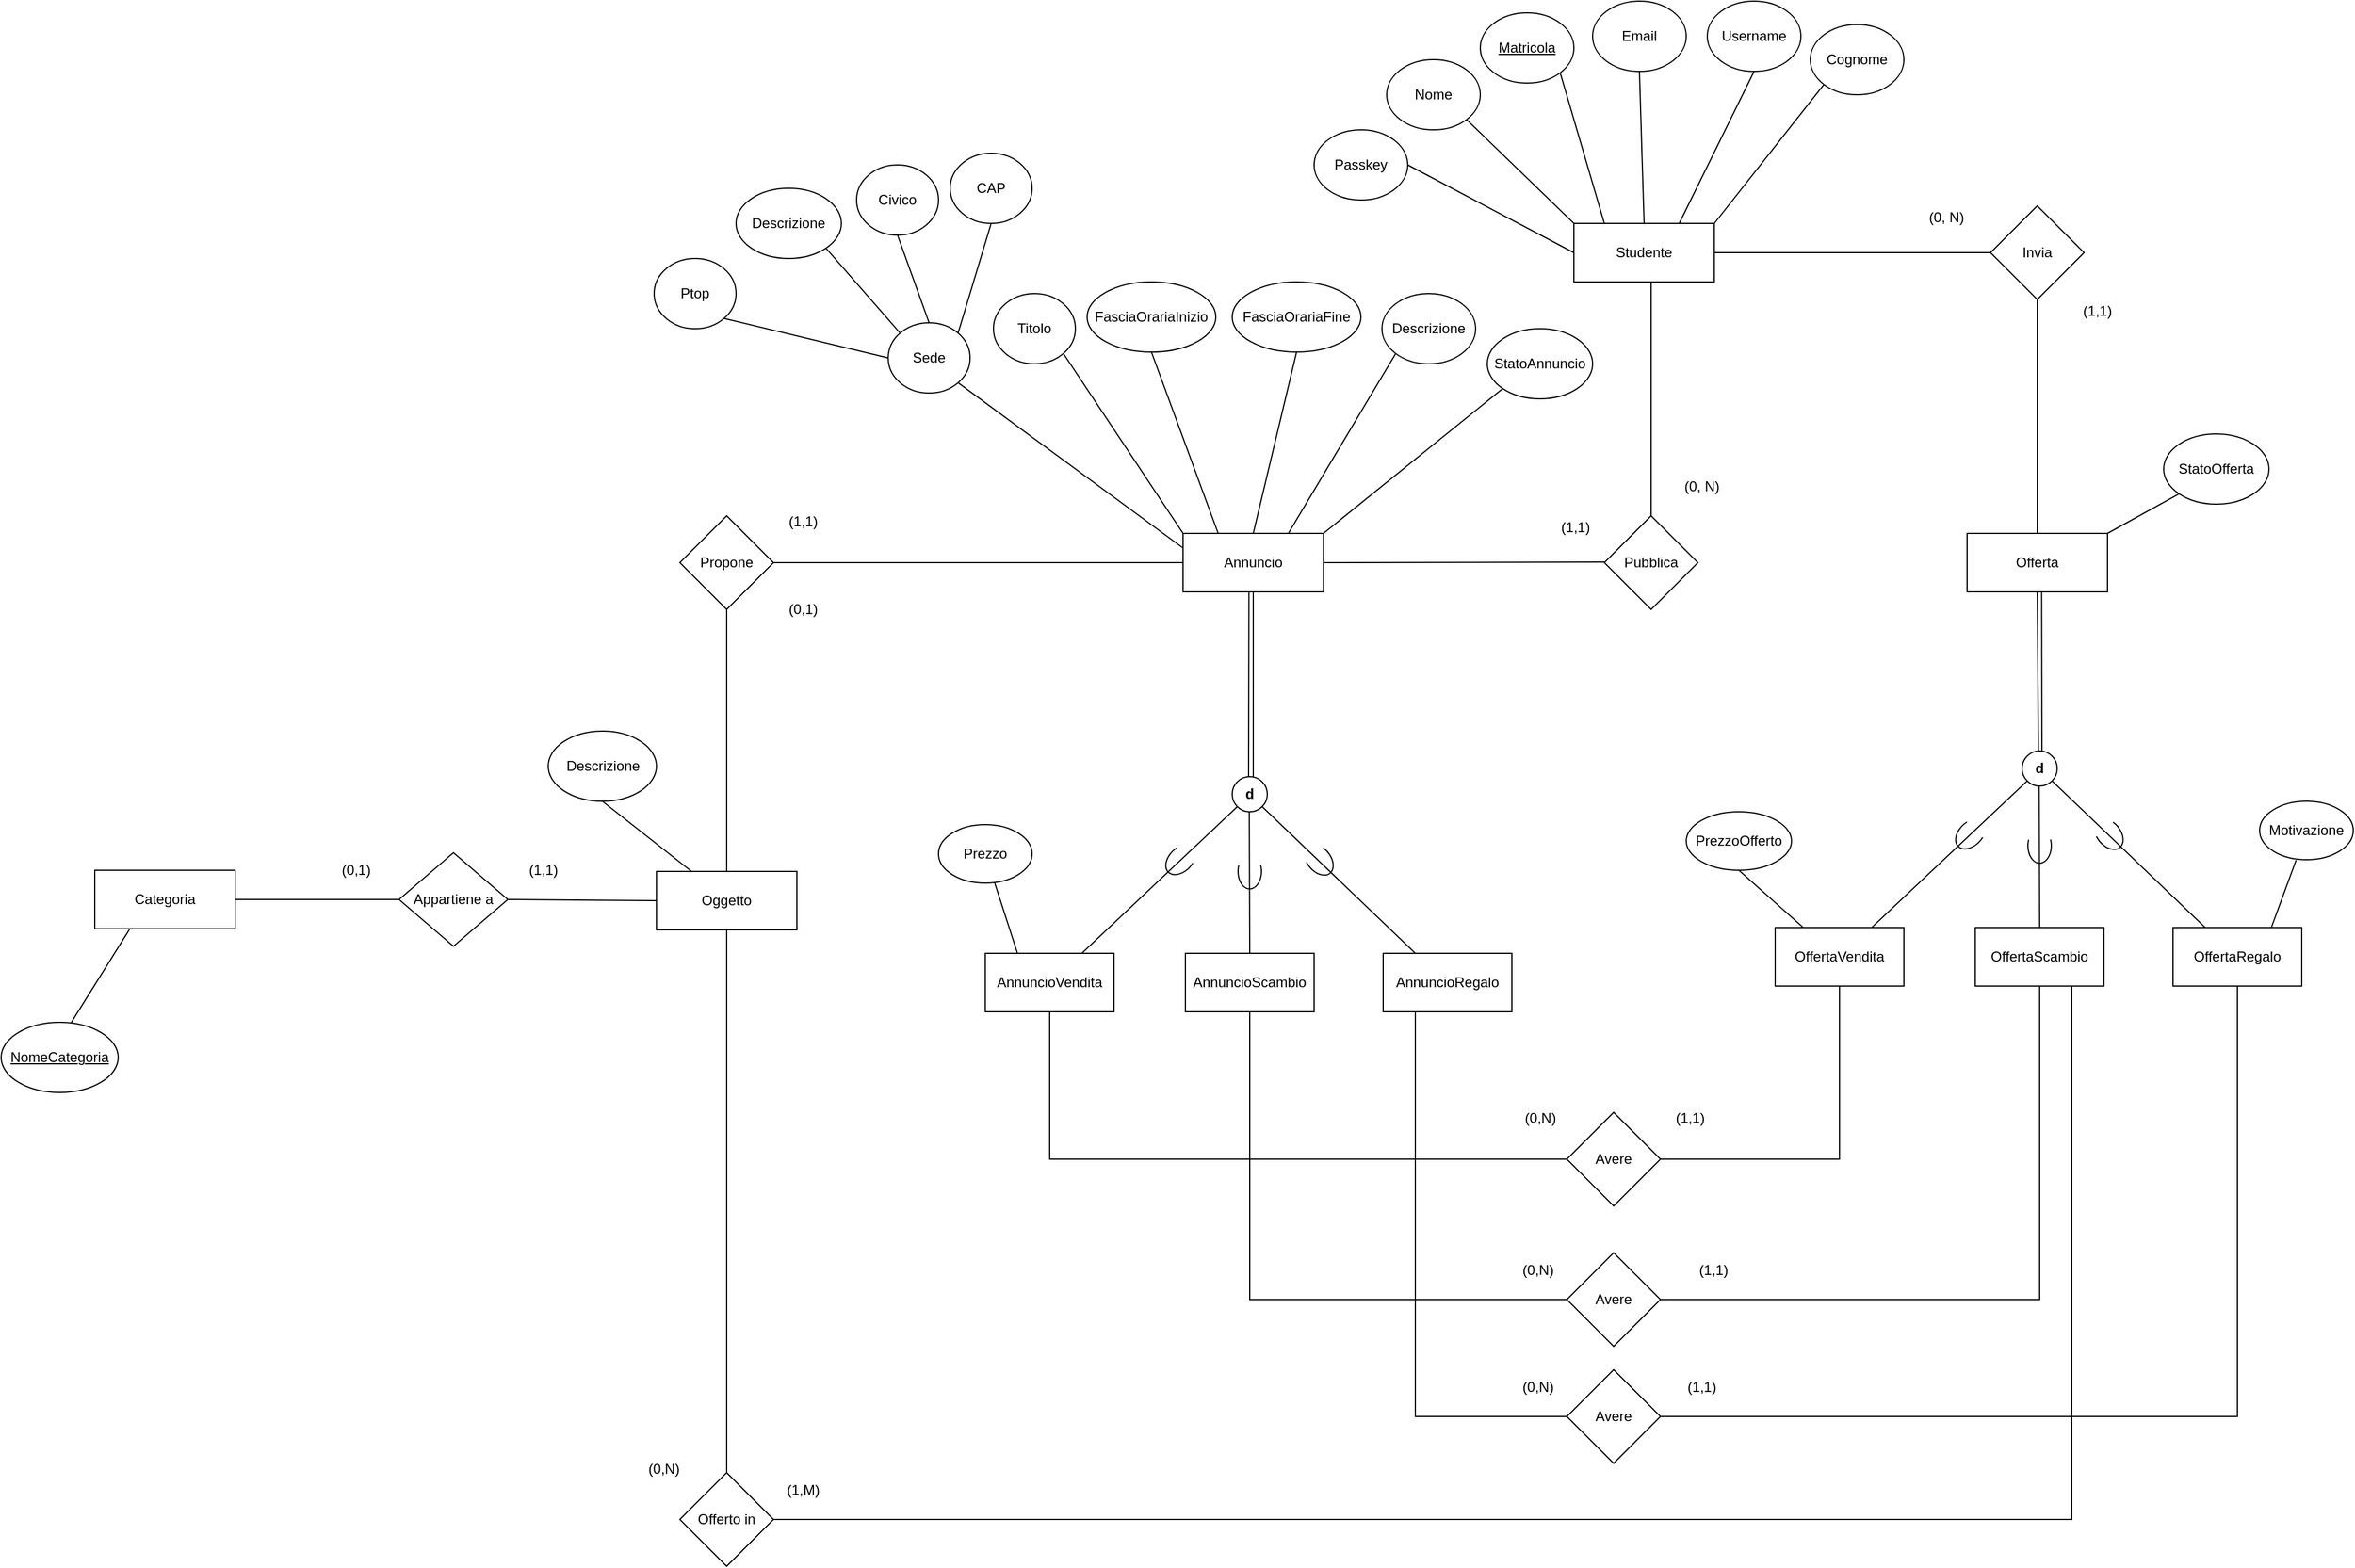 <mxfile version="28.2.5">
  <diagram name="Pagina-1" id="uiMAXN-AaRVMJqBAk0hw">
    <mxGraphModel dx="3900" dy="1117" grid="1" gridSize="10" guides="1" tooltips="1" connect="1" arrows="1" fold="1" page="1" pageScale="1" pageWidth="827" pageHeight="1169" math="0" shadow="0">
      <root>
        <mxCell id="0" />
        <mxCell id="1" parent="0" />
        <mxCell id="JfNqwr-3UXqEqC72-lb5-3" style="rounded=0;orthogonalLoop=1;jettySize=auto;html=1;exitX=1;exitY=0.5;exitDx=0;exitDy=0;entryX=0;entryY=0.5;entryDx=0;entryDy=0;endArrow=none;endFill=0;" edge="1" parent="1" source="2kPLmt5Cf6suRaBcKYo_-1" target="JfNqwr-3UXqEqC72-lb5-2">
          <mxGeometry relative="1" as="geometry" />
        </mxCell>
        <mxCell id="2kPLmt5Cf6suRaBcKYo_-1" value="Studente" style="rounded=0;whiteSpace=wrap;html=1;" parent="1" vertex="1">
          <mxGeometry x="-74" y="440" width="120" height="50" as="geometry" />
        </mxCell>
        <mxCell id="2kPLmt5Cf6suRaBcKYo_-2" value="" style="endArrow=none;html=1;rounded=0;entryX=1;entryY=1;entryDx=0;entryDy=0;" parent="1" target="2kPLmt5Cf6suRaBcKYo_-4" edge="1">
          <mxGeometry width="50" height="50" relative="1" as="geometry">
            <mxPoint x="-48" y="440" as="sourcePoint" />
            <mxPoint x="-78.529" y="389.119" as="targetPoint" />
          </mxGeometry>
        </mxCell>
        <mxCell id="2kPLmt5Cf6suRaBcKYo_-4" value="&lt;u&gt;Matricola&lt;/u&gt;" style="ellipse;whiteSpace=wrap;html=1;" parent="1" vertex="1">
          <mxGeometry x="-154" y="260" width="80" height="60" as="geometry" />
        </mxCell>
        <mxCell id="2kPLmt5Cf6suRaBcKYo_-5" value="Email" style="ellipse;whiteSpace=wrap;html=1;" parent="1" vertex="1">
          <mxGeometry x="-58" y="250" width="80" height="60" as="geometry" />
        </mxCell>
        <mxCell id="2kPLmt5Cf6suRaBcKYo_-6" value="" style="endArrow=none;html=1;rounded=0;entryX=0.5;entryY=1;entryDx=0;entryDy=0;exitX=0.5;exitY=0;exitDx=0;exitDy=0;" parent="1" source="2kPLmt5Cf6suRaBcKYo_-1" target="2kPLmt5Cf6suRaBcKYo_-5" edge="1">
          <mxGeometry width="50" height="50" relative="1" as="geometry">
            <mxPoint x="2.529" y="460.881" as="sourcePoint" />
            <mxPoint x="-28" y="410" as="targetPoint" />
          </mxGeometry>
        </mxCell>
        <mxCell id="2kPLmt5Cf6suRaBcKYo_-7" value="Username" style="ellipse;whiteSpace=wrap;html=1;" parent="1" vertex="1">
          <mxGeometry x="40" y="250" width="80" height="60" as="geometry" />
        </mxCell>
        <mxCell id="2kPLmt5Cf6suRaBcKYo_-8" value="" style="endArrow=none;html=1;rounded=0;entryX=0.5;entryY=1;entryDx=0;entryDy=0;exitX=0.75;exitY=0;exitDx=0;exitDy=0;" parent="1" target="2kPLmt5Cf6suRaBcKYo_-7" edge="1" source="2kPLmt5Cf6suRaBcKYo_-1">
          <mxGeometry width="50" height="50" relative="1" as="geometry">
            <mxPoint x="32" y="440" as="sourcePoint" />
            <mxPoint x="38" y="400" as="targetPoint" />
          </mxGeometry>
        </mxCell>
        <mxCell id="2kPLmt5Cf6suRaBcKYo_-9" value="" style="endArrow=none;html=1;rounded=0;entryX=1;entryY=1;entryDx=0;entryDy=0;exitX=0;exitY=0;exitDx=0;exitDy=0;" parent="1" source="2kPLmt5Cf6suRaBcKYo_-1" target="2kPLmt5Cf6suRaBcKYo_-10" edge="1">
          <mxGeometry width="50" height="50" relative="1" as="geometry">
            <mxPoint x="-110" y="479" as="sourcePoint" />
            <mxPoint x="-148" y="430" as="targetPoint" />
          </mxGeometry>
        </mxCell>
        <mxCell id="2kPLmt5Cf6suRaBcKYo_-10" value="Nome" style="ellipse;whiteSpace=wrap;html=1;" parent="1" vertex="1">
          <mxGeometry x="-234" y="300" width="80" height="60" as="geometry" />
        </mxCell>
        <mxCell id="2kPLmt5Cf6suRaBcKYo_-11" value="Cognome" style="ellipse;whiteSpace=wrap;html=1;" parent="1" vertex="1">
          <mxGeometry x="128" y="270" width="80" height="60" as="geometry" />
        </mxCell>
        <mxCell id="2kPLmt5Cf6suRaBcKYo_-12" value="" style="endArrow=none;html=1;rounded=0;entryX=0;entryY=1;entryDx=0;entryDy=0;exitX=1;exitY=0;exitDx=0;exitDy=0;" parent="1" source="2kPLmt5Cf6suRaBcKYo_-1" target="2kPLmt5Cf6suRaBcKYo_-11" edge="1">
          <mxGeometry width="50" height="50" relative="1" as="geometry">
            <mxPoint x="118" y="483" as="sourcePoint" />
            <mxPoint x="54" y="460" as="targetPoint" />
          </mxGeometry>
        </mxCell>
        <mxCell id="2kPLmt5Cf6suRaBcKYo_-13" value="Passkey" style="ellipse;whiteSpace=wrap;html=1;" parent="1" vertex="1">
          <mxGeometry x="-296" y="360" width="80" height="60" as="geometry" />
        </mxCell>
        <mxCell id="2kPLmt5Cf6suRaBcKYo_-17" value="" style="endArrow=none;html=1;rounded=0;entryX=0;entryY=0.5;entryDx=0;entryDy=0;exitX=1;exitY=0.5;exitDx=0;exitDy=0;" parent="1" source="2kPLmt5Cf6suRaBcKYo_-13" target="2kPLmt5Cf6suRaBcKYo_-1" edge="1">
          <mxGeometry width="50" height="50" relative="1" as="geometry">
            <mxPoint x="-148" y="480" as="sourcePoint" />
            <mxPoint x="-98" y="430" as="targetPoint" />
          </mxGeometry>
        </mxCell>
        <mxCell id="2kPLmt5Cf6suRaBcKYo_-19" value="" style="endArrow=none;html=1;rounded=0;exitX=0.5;exitY=0;exitDx=0;exitDy=0;" parent="1" source="2kPLmt5Cf6suRaBcKYo_-20" edge="1">
          <mxGeometry width="50" height="50" relative="1" as="geometry">
            <mxPoint x="-8" y="610" as="sourcePoint" />
            <mxPoint x="-8" y="490" as="targetPoint" />
          </mxGeometry>
        </mxCell>
        <mxCell id="2kPLmt5Cf6suRaBcKYo_-20" value="" style="rhombus;whiteSpace=wrap;html=1;" parent="1" vertex="1">
          <mxGeometry x="-48" y="690" width="80" height="80" as="geometry" />
        </mxCell>
        <mxCell id="2kPLmt5Cf6suRaBcKYo_-21" value="Pubblica" style="text;html=1;align=center;verticalAlign=middle;whiteSpace=wrap;rounded=0;" parent="1" vertex="1">
          <mxGeometry x="-38" y="715" width="60" height="30" as="geometry" />
        </mxCell>
        <mxCell id="2kPLmt5Cf6suRaBcKYo_-23" value="" style="endArrow=none;html=1;rounded=0;exitX=1;exitY=0.5;exitDx=0;exitDy=0;" parent="1" source="2kPLmt5Cf6suRaBcKYo_-24" edge="1">
          <mxGeometry width="50" height="50" relative="1" as="geometry">
            <mxPoint x="-208" y="729.47" as="sourcePoint" />
            <mxPoint x="-48" y="729.47" as="targetPoint" />
          </mxGeometry>
        </mxCell>
        <mxCell id="2kPLmt5Cf6suRaBcKYo_-70" style="rounded=0;orthogonalLoop=1;jettySize=auto;html=1;exitX=0.5;exitY=1;exitDx=0;exitDy=0;shape=filledEdge;endArrow=none;endFill=0;sourcePerimeterSpacing=0;targetPerimeterSpacing=0;jumpSize=6;" parent="1" edge="1">
          <mxGeometry relative="1" as="geometry">
            <mxPoint x="-352" y="913" as="targetPoint" />
            <mxPoint x="-351.72" y="755" as="sourcePoint" />
          </mxGeometry>
        </mxCell>
        <mxCell id="2kPLmt5Cf6suRaBcKYo_-24" value="Annuncio" style="rounded=0;whiteSpace=wrap;html=1;" parent="1" vertex="1">
          <mxGeometry x="-408" y="705" width="120" height="50" as="geometry" />
        </mxCell>
        <mxCell id="2kPLmt5Cf6suRaBcKYo_-53" style="rounded=0;orthogonalLoop=1;jettySize=auto;html=1;exitX=1;exitY=1;exitDx=0;exitDy=0;endArrow=none;endFill=0;entryX=0;entryY=0;entryDx=0;entryDy=0;" parent="1" source="2kPLmt5Cf6suRaBcKYo_-26" target="2kPLmt5Cf6suRaBcKYo_-24" edge="1">
          <mxGeometry relative="1" as="geometry">
            <mxPoint x="-408" y="700" as="targetPoint" />
          </mxGeometry>
        </mxCell>
        <mxCell id="2kPLmt5Cf6suRaBcKYo_-26" value="Titolo" style="ellipse;whiteSpace=wrap;html=1;" parent="1" vertex="1">
          <mxGeometry x="-570" y="500" width="70" height="60" as="geometry" />
        </mxCell>
        <mxCell id="2kPLmt5Cf6suRaBcKYo_-54" style="rounded=0;orthogonalLoop=1;jettySize=auto;html=1;exitX=0.5;exitY=1;exitDx=0;exitDy=0;entryX=0.25;entryY=0;entryDx=0;entryDy=0;endArrow=none;endFill=0;" parent="1" source="2kPLmt5Cf6suRaBcKYo_-27" target="2kPLmt5Cf6suRaBcKYo_-24" edge="1">
          <mxGeometry relative="1" as="geometry" />
        </mxCell>
        <mxCell id="2kPLmt5Cf6suRaBcKYo_-27" value="FasciaOrariaInizio" style="ellipse;whiteSpace=wrap;html=1;" parent="1" vertex="1">
          <mxGeometry x="-490" y="490" width="110" height="60" as="geometry" />
        </mxCell>
        <mxCell id="2kPLmt5Cf6suRaBcKYo_-55" style="rounded=0;orthogonalLoop=1;jettySize=auto;html=1;exitX=0.5;exitY=1;exitDx=0;exitDy=0;entryX=0.5;entryY=0;entryDx=0;entryDy=0;endArrow=none;endFill=0;" parent="1" source="2kPLmt5Cf6suRaBcKYo_-29" target="2kPLmt5Cf6suRaBcKYo_-24" edge="1">
          <mxGeometry relative="1" as="geometry" />
        </mxCell>
        <mxCell id="2kPLmt5Cf6suRaBcKYo_-29" value="FasciaOrariaFine" style="ellipse;whiteSpace=wrap;html=1;" parent="1" vertex="1">
          <mxGeometry x="-366" y="490" width="110" height="60" as="geometry" />
        </mxCell>
        <mxCell id="2kPLmt5Cf6suRaBcKYo_-52" style="rounded=0;orthogonalLoop=1;jettySize=auto;html=1;exitX=0;exitY=1;exitDx=0;exitDy=0;endArrow=none;endFill=0;entryX=1;entryY=0;entryDx=0;entryDy=0;" parent="1" source="2kPLmt5Cf6suRaBcKYo_-32" target="2kPLmt5Cf6suRaBcKYo_-24" edge="1">
          <mxGeometry relative="1" as="geometry">
            <mxPoint x="-408" y="710" as="targetPoint" />
          </mxGeometry>
        </mxCell>
        <mxCell id="2kPLmt5Cf6suRaBcKYo_-32" value="StatoAnnuncio" style="ellipse;whiteSpace=wrap;html=1;" parent="1" vertex="1">
          <mxGeometry x="-148" y="530" width="90" height="60" as="geometry" />
        </mxCell>
        <mxCell id="2kPLmt5Cf6suRaBcKYo_-45" value="Offerta" style="rounded=0;whiteSpace=wrap;html=1;" parent="1" vertex="1">
          <mxGeometry x="262" y="705" width="120" height="50" as="geometry" />
        </mxCell>
        <mxCell id="2kPLmt5Cf6suRaBcKYo_-62" style="rounded=0;orthogonalLoop=1;jettySize=auto;html=1;exitX=0;exitY=1;exitDx=0;exitDy=0;entryX=0.75;entryY=0;entryDx=0;entryDy=0;endArrow=none;endFill=0;" parent="1" source="2kPLmt5Cf6suRaBcKYo_-50" target="2kPLmt5Cf6suRaBcKYo_-24" edge="1">
          <mxGeometry relative="1" as="geometry" />
        </mxCell>
        <mxCell id="2kPLmt5Cf6suRaBcKYo_-50" value="Descrizione" style="ellipse;whiteSpace=wrap;html=1;" parent="1" vertex="1">
          <mxGeometry x="-238" y="500" width="80" height="60" as="geometry" />
        </mxCell>
        <mxCell id="2kPLmt5Cf6suRaBcKYo_-57" style="rounded=0;orthogonalLoop=1;jettySize=auto;html=1;exitX=1;exitY=1;exitDx=0;exitDy=0;entryX=0;entryY=0.25;entryDx=0;entryDy=0;endArrow=none;endFill=0;" parent="1" source="2kPLmt5Cf6suRaBcKYo_-51" target="2kPLmt5Cf6suRaBcKYo_-24" edge="1">
          <mxGeometry relative="1" as="geometry" />
        </mxCell>
        <mxCell id="JfNqwr-3UXqEqC72-lb5-7" style="rounded=0;orthogonalLoop=1;jettySize=auto;html=1;exitX=0;exitY=0.5;exitDx=0;exitDy=0;entryX=1;entryY=1;entryDx=0;entryDy=0;endArrow=none;endFill=0;" edge="1" parent="1" source="2kPLmt5Cf6suRaBcKYo_-51" target="JfNqwr-3UXqEqC72-lb5-11">
          <mxGeometry relative="1" as="geometry">
            <mxPoint x="-800" y="490" as="targetPoint" />
          </mxGeometry>
        </mxCell>
        <mxCell id="JfNqwr-3UXqEqC72-lb5-8" style="rounded=0;orthogonalLoop=1;jettySize=auto;html=1;exitX=0;exitY=0;exitDx=0;exitDy=0;entryX=1;entryY=1;entryDx=0;entryDy=0;endArrow=none;endFill=0;" edge="1" parent="1" source="2kPLmt5Cf6suRaBcKYo_-51" target="JfNqwr-3UXqEqC72-lb5-12">
          <mxGeometry relative="1" as="geometry">
            <mxPoint x="-750" y="480" as="targetPoint" />
          </mxGeometry>
        </mxCell>
        <mxCell id="JfNqwr-3UXqEqC72-lb5-18" style="rounded=0;orthogonalLoop=1;jettySize=auto;html=1;exitX=0.5;exitY=0;exitDx=0;exitDy=0;entryX=0.5;entryY=1;entryDx=0;entryDy=0;endArrow=none;endFill=0;" edge="1" parent="1" source="2kPLmt5Cf6suRaBcKYo_-51" target="JfNqwr-3UXqEqC72-lb5-14">
          <mxGeometry relative="1" as="geometry" />
        </mxCell>
        <mxCell id="JfNqwr-3UXqEqC72-lb5-19" style="rounded=0;orthogonalLoop=1;jettySize=auto;html=1;exitX=1;exitY=0;exitDx=0;exitDy=0;entryX=0.5;entryY=1;entryDx=0;entryDy=0;endArrow=none;endFill=0;" edge="1" parent="1" source="2kPLmt5Cf6suRaBcKYo_-51" target="JfNqwr-3UXqEqC72-lb5-15">
          <mxGeometry relative="1" as="geometry" />
        </mxCell>
        <mxCell id="2kPLmt5Cf6suRaBcKYo_-51" value="Sede" style="ellipse;whiteSpace=wrap;html=1;" parent="1" vertex="1">
          <mxGeometry x="-660" y="525" width="70" height="60" as="geometry" />
        </mxCell>
        <mxCell id="2kPLmt5Cf6suRaBcKYo_-66" value="" style="verticalLabelPosition=bottom;verticalAlign=top;html=1;shape=mxgraph.basic.arc;startAngle=0.443;endAngle=0.055;rotation=-45;" parent="1" vertex="1">
          <mxGeometry x="-425" y="974" width="30" height="20" as="geometry" />
        </mxCell>
        <mxCell id="2kPLmt5Cf6suRaBcKYo_-97" style="rounded=0;orthogonalLoop=1;jettySize=auto;html=1;exitX=0.25;exitY=0;exitDx=0;exitDy=0;endArrow=none;endFill=0;" parent="1" source="2kPLmt5Cf6suRaBcKYo_-72" target="2kPLmt5Cf6suRaBcKYo_-98" edge="1">
          <mxGeometry relative="1" as="geometry">
            <mxPoint x="-577" y="994" as="targetPoint" />
          </mxGeometry>
        </mxCell>
        <mxCell id="JfNqwr-3UXqEqC72-lb5-31" style="rounded=0;orthogonalLoop=1;jettySize=auto;html=1;exitX=0.5;exitY=1;exitDx=0;exitDy=0;entryX=0;entryY=0.5;entryDx=0;entryDy=0;endArrow=none;endFill=0;edgeStyle=orthogonalEdgeStyle;" edge="1" parent="1" source="2kPLmt5Cf6suRaBcKYo_-72" target="JfNqwr-3UXqEqC72-lb5-30">
          <mxGeometry relative="1" as="geometry" />
        </mxCell>
        <mxCell id="2kPLmt5Cf6suRaBcKYo_-72" value="AnnuncioVendita" style="rounded=0;whiteSpace=wrap;html=1;" parent="1" vertex="1">
          <mxGeometry x="-577" y="1064" width="110" height="50" as="geometry" />
        </mxCell>
        <mxCell id="2kPLmt5Cf6suRaBcKYo_-73" style="rounded=0;orthogonalLoop=1;jettySize=auto;html=1;exitX=0.531;exitY=1.002;exitDx=0;exitDy=0;shape=filledEdge;endArrow=none;endFill=0;sourcePerimeterSpacing=0;targetPerimeterSpacing=0;jumpSize=6;spacingLeft=0;exitPerimeter=0;" parent="1" edge="1">
          <mxGeometry relative="1" as="geometry">
            <mxPoint x="-348" y="913" as="targetPoint" />
            <mxPoint x="-348" y="755.1" as="sourcePoint" />
          </mxGeometry>
        </mxCell>
        <mxCell id="2kPLmt5Cf6suRaBcKYo_-77" style="rounded=0;orthogonalLoop=1;jettySize=auto;html=1;exitX=0;exitY=1;exitDx=0;exitDy=0;endArrow=none;endFill=0;entryX=0.75;entryY=0;entryDx=0;entryDy=0;" parent="1" source="2kPLmt5Cf6suRaBcKYo_-76" target="2kPLmt5Cf6suRaBcKYo_-72" edge="1">
          <mxGeometry relative="1" as="geometry">
            <mxPoint x="-447" y="1034" as="targetPoint" />
          </mxGeometry>
        </mxCell>
        <mxCell id="2kPLmt5Cf6suRaBcKYo_-78" style="rounded=0;orthogonalLoop=1;jettySize=auto;html=1;exitX=1;exitY=1;exitDx=0;exitDy=0;endArrow=none;endFill=0;entryX=0.5;entryY=0;entryDx=0;entryDy=0;" parent="1" target="2kPLmt5Cf6suRaBcKYo_-82" edge="1">
          <mxGeometry relative="1" as="geometry">
            <mxPoint x="-351.21" y="1054" as="targetPoint" />
            <mxPoint x="-351.403" y="942.997" as="sourcePoint" />
          </mxGeometry>
        </mxCell>
        <mxCell id="2kPLmt5Cf6suRaBcKYo_-76" value="&lt;b&gt;d&lt;/b&gt;" style="ellipse;whiteSpace=wrap;html=1;aspect=fixed;" parent="1" vertex="1">
          <mxGeometry x="-366" y="913" width="30" height="30" as="geometry" />
        </mxCell>
        <mxCell id="2kPLmt5Cf6suRaBcKYo_-79" value="" style="verticalLabelPosition=bottom;verticalAlign=top;html=1;shape=mxgraph.basic.arc;startAngle=0.443;endAngle=0.055;rotation=-90;" parent="1" vertex="1">
          <mxGeometry x="-366.002" y="983.998" width="30" height="20" as="geometry" />
        </mxCell>
        <mxCell id="JfNqwr-3UXqEqC72-lb5-34" style="rounded=0;orthogonalLoop=1;jettySize=auto;html=1;exitX=0.5;exitY=1;exitDx=0;exitDy=0;entryX=0;entryY=0.5;entryDx=0;entryDy=0;endArrow=none;endFill=0;edgeStyle=orthogonalEdgeStyle;" edge="1" parent="1" source="2kPLmt5Cf6suRaBcKYo_-82" target="JfNqwr-3UXqEqC72-lb5-33">
          <mxGeometry relative="1" as="geometry" />
        </mxCell>
        <mxCell id="2kPLmt5Cf6suRaBcKYo_-82" value="AnnuncioScambio" style="rounded=0;whiteSpace=wrap;html=1;" parent="1" vertex="1">
          <mxGeometry x="-406" y="1064" width="110" height="50" as="geometry" />
        </mxCell>
        <mxCell id="JfNqwr-3UXqEqC72-lb5-38" style="rounded=0;orthogonalLoop=1;jettySize=auto;html=1;exitX=0.25;exitY=1;exitDx=0;exitDy=0;entryX=0;entryY=0.5;entryDx=0;entryDy=0;endArrow=none;endFill=0;edgeStyle=orthogonalEdgeStyle;" edge="1" parent="1" source="2kPLmt5Cf6suRaBcKYo_-83" target="JfNqwr-3UXqEqC72-lb5-36">
          <mxGeometry relative="1" as="geometry" />
        </mxCell>
        <mxCell id="2kPLmt5Cf6suRaBcKYo_-83" value="AnnuncioRegalo" style="rounded=0;whiteSpace=wrap;html=1;" parent="1" vertex="1">
          <mxGeometry x="-237" y="1064" width="110" height="50" as="geometry" />
        </mxCell>
        <mxCell id="2kPLmt5Cf6suRaBcKYo_-91" value="" style="verticalLabelPosition=bottom;verticalAlign=top;html=1;shape=mxgraph.basic.arc;startAngle=0.443;endAngle=0.055;rotation=-130;" parent="1" vertex="1">
          <mxGeometry x="-307" y="974" width="30" height="20" as="geometry" />
        </mxCell>
        <mxCell id="2kPLmt5Cf6suRaBcKYo_-92" style="rounded=0;orthogonalLoop=1;jettySize=auto;html=1;exitX=1;exitY=1;exitDx=0;exitDy=0;endArrow=none;endFill=0;entryX=0.25;entryY=0;entryDx=0;entryDy=0;" parent="1" source="2kPLmt5Cf6suRaBcKYo_-76" target="2kPLmt5Cf6suRaBcKYo_-83" edge="1">
          <mxGeometry relative="1" as="geometry">
            <mxPoint x="-219" y="1029" as="targetPoint" />
            <mxPoint x="-87" y="904" as="sourcePoint" />
          </mxGeometry>
        </mxCell>
        <mxCell id="2kPLmt5Cf6suRaBcKYo_-98" value="Prezzo" style="ellipse;whiteSpace=wrap;html=1;" parent="1" vertex="1">
          <mxGeometry x="-617" y="954" width="80" height="50" as="geometry" />
        </mxCell>
        <mxCell id="2kPLmt5Cf6suRaBcKYo_-99" style="rounded=0;orthogonalLoop=1;jettySize=auto;html=1;entryX=1;entryY=0;entryDx=0;entryDy=0;endArrow=none;endFill=0;exitX=0;exitY=1;exitDx=0;exitDy=0;" parent="1" target="2kPLmt5Cf6suRaBcKYo_-45" edge="1" source="2kPLmt5Cf6suRaBcKYo_-100">
          <mxGeometry relative="1" as="geometry">
            <mxPoint x="448" y="715" as="targetPoint" />
            <mxPoint x="398" y="640" as="sourcePoint" />
          </mxGeometry>
        </mxCell>
        <mxCell id="2kPLmt5Cf6suRaBcKYo_-100" value="StatoOfferta" style="ellipse;whiteSpace=wrap;html=1;" parent="1" vertex="1">
          <mxGeometry x="430" y="620" width="90" height="60" as="geometry" />
        </mxCell>
        <mxCell id="2kPLmt5Cf6suRaBcKYo_-102" style="rounded=0;orthogonalLoop=1;jettySize=auto;html=1;exitX=0.5;exitY=1;exitDx=0;exitDy=0;shape=filledEdge;endArrow=none;endFill=0;sourcePerimeterSpacing=0;targetPerimeterSpacing=0;jumpSize=6;" parent="1" edge="1">
          <mxGeometry relative="1" as="geometry">
            <mxPoint x="323" y="897" as="targetPoint" />
            <mxPoint x="322.0" y="755.1" as="sourcePoint" />
          </mxGeometry>
        </mxCell>
        <mxCell id="2kPLmt5Cf6suRaBcKYo_-103" value="" style="verticalLabelPosition=bottom;verticalAlign=top;html=1;shape=mxgraph.basic.arc;startAngle=0.443;endAngle=0.055;rotation=-45;" parent="1" vertex="1">
          <mxGeometry x="250" y="952" width="30" height="20" as="geometry" />
        </mxCell>
        <mxCell id="2kPLmt5Cf6suRaBcKYo_-105" value="OffertaVendita" style="rounded=0;whiteSpace=wrap;html=1;" parent="1" vertex="1">
          <mxGeometry x="98" y="1042" width="110" height="50" as="geometry" />
        </mxCell>
        <mxCell id="2kPLmt5Cf6suRaBcKYo_-106" style="rounded=0;orthogonalLoop=1;jettySize=auto;html=1;exitX=0.531;exitY=1.002;exitDx=0;exitDy=0;shape=filledEdge;endArrow=none;endFill=0;sourcePerimeterSpacing=0;targetPerimeterSpacing=0;jumpSize=6;spacingLeft=0;exitPerimeter=0;" parent="1" edge="1">
          <mxGeometry relative="1" as="geometry">
            <mxPoint x="326" y="897" as="targetPoint" />
            <mxPoint x="325.72" y="755.1" as="sourcePoint" />
          </mxGeometry>
        </mxCell>
        <mxCell id="2kPLmt5Cf6suRaBcKYo_-107" style="rounded=0;orthogonalLoop=1;jettySize=auto;html=1;exitX=0;exitY=1;exitDx=0;exitDy=0;endArrow=none;endFill=0;entryX=0.75;entryY=0;entryDx=0;entryDy=0;" parent="1" source="2kPLmt5Cf6suRaBcKYo_-109" target="2kPLmt5Cf6suRaBcKYo_-105" edge="1">
          <mxGeometry relative="1" as="geometry">
            <mxPoint x="228" y="1012" as="targetPoint" />
          </mxGeometry>
        </mxCell>
        <mxCell id="2kPLmt5Cf6suRaBcKYo_-108" style="rounded=0;orthogonalLoop=1;jettySize=auto;html=1;exitX=1;exitY=1;exitDx=0;exitDy=0;endArrow=none;endFill=0;entryX=0.5;entryY=0;entryDx=0;entryDy=0;" parent="1" target="2kPLmt5Cf6suRaBcKYo_-111" edge="1">
          <mxGeometry relative="1" as="geometry">
            <mxPoint x="323.79" y="1032" as="targetPoint" />
            <mxPoint x="323.597" y="920.997" as="sourcePoint" />
          </mxGeometry>
        </mxCell>
        <mxCell id="2kPLmt5Cf6suRaBcKYo_-109" value="&lt;b&gt;d&lt;/b&gt;" style="ellipse;whiteSpace=wrap;html=1;aspect=fixed;" parent="1" vertex="1">
          <mxGeometry x="309" y="891" width="30" height="30" as="geometry" />
        </mxCell>
        <mxCell id="2kPLmt5Cf6suRaBcKYo_-110" value="" style="verticalLabelPosition=bottom;verticalAlign=top;html=1;shape=mxgraph.basic.arc;startAngle=0.443;endAngle=0.055;rotation=-90;" parent="1" vertex="1">
          <mxGeometry x="308.998" y="961.998" width="30" height="20" as="geometry" />
        </mxCell>
        <mxCell id="2kPLmt5Cf6suRaBcKYo_-111" value="OffertaScambio" style="rounded=0;whiteSpace=wrap;html=1;" parent="1" vertex="1">
          <mxGeometry x="269" y="1042" width="110" height="50" as="geometry" />
        </mxCell>
        <mxCell id="2kPLmt5Cf6suRaBcKYo_-112" value="OffertaRegalo" style="rounded=0;whiteSpace=wrap;html=1;" parent="1" vertex="1">
          <mxGeometry x="438" y="1042" width="110" height="50" as="geometry" />
        </mxCell>
        <mxCell id="2kPLmt5Cf6suRaBcKYo_-113" value="" style="verticalLabelPosition=bottom;verticalAlign=top;html=1;shape=mxgraph.basic.arc;startAngle=0.443;endAngle=0.055;rotation=-130;" parent="1" vertex="1">
          <mxGeometry x="368" y="952" width="30" height="20" as="geometry" />
        </mxCell>
        <mxCell id="2kPLmt5Cf6suRaBcKYo_-114" style="rounded=0;orthogonalLoop=1;jettySize=auto;html=1;exitX=1;exitY=1;exitDx=0;exitDy=0;endArrow=none;endFill=0;entryX=0.25;entryY=0;entryDx=0;entryDy=0;" parent="1" source="2kPLmt5Cf6suRaBcKYo_-109" target="2kPLmt5Cf6suRaBcKYo_-112" edge="1">
          <mxGeometry relative="1" as="geometry">
            <mxPoint x="456" y="1007" as="targetPoint" />
            <mxPoint x="588" y="882" as="sourcePoint" />
          </mxGeometry>
        </mxCell>
        <mxCell id="2kPLmt5Cf6suRaBcKYo_-116" style="rounded=0;orthogonalLoop=1;jettySize=auto;html=1;endArrow=none;endFill=0;" parent="1" edge="1">
          <mxGeometry relative="1" as="geometry">
            <mxPoint x="543.18" y="984.385" as="targetPoint" />
            <mxPoint x="522" y="1042" as="sourcePoint" />
          </mxGeometry>
        </mxCell>
        <mxCell id="2kPLmt5Cf6suRaBcKYo_-117" value="Motivazione" style="ellipse;whiteSpace=wrap;html=1;" parent="1" vertex="1">
          <mxGeometry x="512" y="934" width="80" height="50" as="geometry" />
        </mxCell>
        <mxCell id="2kPLmt5Cf6suRaBcKYo_-118" value="PrezzoOfferto" style="ellipse;whiteSpace=wrap;html=1;" parent="1" vertex="1">
          <mxGeometry x="22" y="943" width="90" height="50" as="geometry" />
        </mxCell>
        <mxCell id="2kPLmt5Cf6suRaBcKYo_-119" style="rounded=0;orthogonalLoop=1;jettySize=auto;html=1;endArrow=none;endFill=0;entryX=0.5;entryY=1;entryDx=0;entryDy=0;" parent="1" target="2kPLmt5Cf6suRaBcKYo_-118" edge="1">
          <mxGeometry relative="1" as="geometry">
            <mxPoint x="143.18" y="984.38" as="targetPoint" />
            <mxPoint x="122" y="1041.995" as="sourcePoint" />
          </mxGeometry>
        </mxCell>
        <mxCell id="2kPLmt5Cf6suRaBcKYo_-128" style="rounded=0;orthogonalLoop=1;jettySize=auto;html=1;exitX=0.25;exitY=0;exitDx=0;exitDy=0;endArrow=none;endFill=0;entryX=0.5;entryY=1;entryDx=0;entryDy=0;" parent="1" source="2kPLmt5Cf6suRaBcKYo_-121" target="2kPLmt5Cf6suRaBcKYo_-131" edge="1">
          <mxGeometry relative="1" as="geometry">
            <mxPoint x="-798" y="909" as="targetPoint" />
          </mxGeometry>
        </mxCell>
        <mxCell id="2kPLmt5Cf6suRaBcKYo_-147" style="rounded=0;orthogonalLoop=1;jettySize=auto;html=1;exitX=0.5;exitY=1;exitDx=0;exitDy=0;endArrow=none;endFill=0;entryX=0.5;entryY=0;entryDx=0;entryDy=0;" parent="1" source="2kPLmt5Cf6suRaBcKYo_-121" edge="1" target="2kPLmt5Cf6suRaBcKYo_-148">
          <mxGeometry relative="1" as="geometry">
            <mxPoint x="-797" y="1328" as="targetPoint" />
            <mxPoint x="-798" y="1092" as="sourcePoint" />
          </mxGeometry>
        </mxCell>
        <mxCell id="2kPLmt5Cf6suRaBcKYo_-121" value="Oggetto" style="rounded=0;whiteSpace=wrap;html=1;" parent="1" vertex="1">
          <mxGeometry x="-858" y="994" width="120" height="50" as="geometry" />
        </mxCell>
        <mxCell id="2kPLmt5Cf6suRaBcKYo_-123" value="" style="endArrow=none;html=1;rounded=0;exitX=1;exitY=0.5;exitDx=0;exitDy=0;" parent="1" source="2kPLmt5Cf6suRaBcKYo_-124" edge="1">
          <mxGeometry width="50" height="50" relative="1" as="geometry">
            <mxPoint x="-667" y="739.41" as="sourcePoint" />
            <mxPoint x="-408" y="730" as="targetPoint" />
          </mxGeometry>
        </mxCell>
        <mxCell id="2kPLmt5Cf6suRaBcKYo_-140" style="rounded=0;orthogonalLoop=1;jettySize=auto;html=1;exitX=0.5;exitY=1;exitDx=0;exitDy=0;entryX=0.5;entryY=0;entryDx=0;entryDy=0;endArrow=none;endFill=0;" parent="1" source="2kPLmt5Cf6suRaBcKYo_-124" target="2kPLmt5Cf6suRaBcKYo_-121" edge="1">
          <mxGeometry relative="1" as="geometry">
            <mxPoint x="-798" y="1000" as="targetPoint" />
          </mxGeometry>
        </mxCell>
        <mxCell id="2kPLmt5Cf6suRaBcKYo_-124" value="Propone" style="rhombus;whiteSpace=wrap;html=1;" parent="1" vertex="1">
          <mxGeometry x="-838" y="690" width="80" height="80" as="geometry" />
        </mxCell>
        <mxCell id="2kPLmt5Cf6suRaBcKYo_-131" value="Descrizione" style="ellipse;whiteSpace=wrap;html=1;" parent="1" vertex="1">
          <mxGeometry x="-950.5" y="874" width="92.5" height="60" as="geometry" />
        </mxCell>
        <mxCell id="2kPLmt5Cf6suRaBcKYo_-143" style="rounded=0;orthogonalLoop=1;jettySize=auto;html=1;exitX=1;exitY=0.5;exitDx=0;exitDy=0;entryX=0;entryY=0.5;entryDx=0;entryDy=0;endArrow=none;endFill=0;" parent="1" source="2kPLmt5Cf6suRaBcKYo_-134" target="2kPLmt5Cf6suRaBcKYo_-121" edge="1">
          <mxGeometry relative="1" as="geometry" />
        </mxCell>
        <mxCell id="2kPLmt5Cf6suRaBcKYo_-144" style="rounded=0;orthogonalLoop=1;jettySize=auto;html=1;exitX=0;exitY=0.5;exitDx=0;exitDy=0;entryX=1;entryY=0.5;entryDx=0;entryDy=0;endArrow=none;endFill=0;" parent="1" source="2kPLmt5Cf6suRaBcKYo_-134" target="2kPLmt5Cf6suRaBcKYo_-137" edge="1">
          <mxGeometry relative="1" as="geometry" />
        </mxCell>
        <mxCell id="2kPLmt5Cf6suRaBcKYo_-134" value="Appartiene a" style="rhombus;whiteSpace=wrap;html=1;" parent="1" vertex="1">
          <mxGeometry x="-1078" y="978" width="93" height="80" as="geometry" />
        </mxCell>
        <mxCell id="2kPLmt5Cf6suRaBcKYo_-138" style="rounded=0;orthogonalLoop=1;jettySize=auto;html=1;exitX=0.25;exitY=1;exitDx=0;exitDy=0;endArrow=none;endFill=0;" parent="1" source="2kPLmt5Cf6suRaBcKYo_-137" edge="1">
          <mxGeometry relative="1" as="geometry">
            <mxPoint x="-1358" y="1123" as="targetPoint" />
          </mxGeometry>
        </mxCell>
        <mxCell id="2kPLmt5Cf6suRaBcKYo_-137" value="Categoria" style="rounded=0;whiteSpace=wrap;html=1;" parent="1" vertex="1">
          <mxGeometry x="-1338" y="993" width="120" height="50" as="geometry" />
        </mxCell>
        <mxCell id="2kPLmt5Cf6suRaBcKYo_-139" value="&lt;u&gt;NomeCategoria&lt;/u&gt;" style="ellipse;whiteSpace=wrap;html=1;" parent="1" vertex="1">
          <mxGeometry x="-1418" y="1123" width="100" height="60" as="geometry" />
        </mxCell>
        <mxCell id="2kPLmt5Cf6suRaBcKYo_-149" style="rounded=0;orthogonalLoop=1;jettySize=auto;html=1;exitX=1;exitY=0.5;exitDx=0;exitDy=0;entryX=0.75;entryY=1;entryDx=0;entryDy=0;endArrow=none;endFill=0;edgeStyle=orthogonalEdgeStyle;" parent="1" source="2kPLmt5Cf6suRaBcKYo_-148" target="2kPLmt5Cf6suRaBcKYo_-111" edge="1">
          <mxGeometry relative="1" as="geometry">
            <mxPoint x="351.5" y="1140" as="targetPoint" />
            <Array as="points">
              <mxPoint x="352" y="1548" />
            </Array>
          </mxGeometry>
        </mxCell>
        <mxCell id="2kPLmt5Cf6suRaBcKYo_-148" value="Offerto in" style="rhombus;whiteSpace=wrap;html=1;" parent="1" vertex="1">
          <mxGeometry x="-838" y="1508" width="80" height="80" as="geometry" />
        </mxCell>
        <mxCell id="JfNqwr-3UXqEqC72-lb5-4" style="rounded=0;orthogonalLoop=1;jettySize=auto;html=1;exitX=0.5;exitY=1;exitDx=0;exitDy=0;entryX=0.5;entryY=0;entryDx=0;entryDy=0;endArrow=none;endFill=0;" edge="1" parent="1" source="JfNqwr-3UXqEqC72-lb5-2" target="2kPLmt5Cf6suRaBcKYo_-45">
          <mxGeometry relative="1" as="geometry" />
        </mxCell>
        <mxCell id="JfNqwr-3UXqEqC72-lb5-2" value="Invia" style="rhombus;whiteSpace=wrap;html=1;" vertex="1" parent="1">
          <mxGeometry x="282" y="425" width="80" height="80" as="geometry" />
        </mxCell>
        <mxCell id="JfNqwr-3UXqEqC72-lb5-5" value="(0, N)" style="text;html=1;align=center;verticalAlign=middle;resizable=0;points=[];autosize=1;strokeColor=none;fillColor=none;" vertex="1" parent="1">
          <mxGeometry x="219" y="420" width="50" height="30" as="geometry" />
        </mxCell>
        <mxCell id="JfNqwr-3UXqEqC72-lb5-6" value="(1,1)" style="text;html=1;align=center;verticalAlign=middle;resizable=0;points=[];autosize=1;strokeColor=none;fillColor=none;" vertex="1" parent="1">
          <mxGeometry x="348" y="500" width="50" height="30" as="geometry" />
        </mxCell>
        <mxCell id="JfNqwr-3UXqEqC72-lb5-11" value="Ptop" style="ellipse;whiteSpace=wrap;html=1;" vertex="1" parent="1">
          <mxGeometry x="-860" y="470" width="70" height="60" as="geometry" />
        </mxCell>
        <mxCell id="JfNqwr-3UXqEqC72-lb5-12" value="Descrizione" style="ellipse;whiteSpace=wrap;html=1;" vertex="1" parent="1">
          <mxGeometry x="-790" y="410" width="90" height="60" as="geometry" />
        </mxCell>
        <mxCell id="JfNqwr-3UXqEqC72-lb5-14" value="Civico" style="ellipse;whiteSpace=wrap;html=1;" vertex="1" parent="1">
          <mxGeometry x="-687" y="390" width="70" height="60" as="geometry" />
        </mxCell>
        <mxCell id="JfNqwr-3UXqEqC72-lb5-15" value="CAP" style="ellipse;whiteSpace=wrap;html=1;" vertex="1" parent="1">
          <mxGeometry x="-607" y="380" width="70" height="60" as="geometry" />
        </mxCell>
        <mxCell id="JfNqwr-3UXqEqC72-lb5-22" value="(1,1)" style="text;html=1;align=center;verticalAlign=middle;resizable=0;points=[];autosize=1;strokeColor=none;fillColor=none;" vertex="1" parent="1">
          <mxGeometry x="-98" y="685" width="50" height="30" as="geometry" />
        </mxCell>
        <mxCell id="JfNqwr-3UXqEqC72-lb5-23" value="(0, N)" style="text;html=1;align=center;verticalAlign=middle;resizable=0;points=[];autosize=1;strokeColor=none;fillColor=none;" vertex="1" parent="1">
          <mxGeometry x="10" y="650" width="50" height="30" as="geometry" />
        </mxCell>
        <mxCell id="JfNqwr-3UXqEqC72-lb5-24" value="(0,1)" style="text;html=1;align=center;verticalAlign=middle;resizable=0;points=[];autosize=1;strokeColor=none;fillColor=none;" vertex="1" parent="1">
          <mxGeometry x="-758" y="755" width="50" height="30" as="geometry" />
        </mxCell>
        <mxCell id="JfNqwr-3UXqEqC72-lb5-25" value="(1,1)" style="text;html=1;align=center;verticalAlign=middle;resizable=0;points=[];autosize=1;strokeColor=none;fillColor=none;" vertex="1" parent="1">
          <mxGeometry x="-758" y="680" width="50" height="30" as="geometry" />
        </mxCell>
        <mxCell id="JfNqwr-3UXqEqC72-lb5-26" value="(0,1)" style="text;html=1;align=center;verticalAlign=middle;resizable=0;points=[];autosize=1;strokeColor=none;fillColor=none;" vertex="1" parent="1">
          <mxGeometry x="-1140" y="978" width="50" height="30" as="geometry" />
        </mxCell>
        <mxCell id="JfNqwr-3UXqEqC72-lb5-27" value="(1,1)" style="text;html=1;align=center;verticalAlign=middle;resizable=0;points=[];autosize=1;strokeColor=none;fillColor=none;" vertex="1" parent="1">
          <mxGeometry x="-980" y="978" width="50" height="30" as="geometry" />
        </mxCell>
        <mxCell id="JfNqwr-3UXqEqC72-lb5-28" value="(0,N)" style="text;html=1;align=center;verticalAlign=middle;resizable=0;points=[];autosize=1;strokeColor=none;fillColor=none;" vertex="1" parent="1">
          <mxGeometry x="-877" y="1490" width="50" height="30" as="geometry" />
        </mxCell>
        <mxCell id="JfNqwr-3UXqEqC72-lb5-29" value="(1,M)" style="text;html=1;align=center;verticalAlign=middle;resizable=0;points=[];autosize=1;strokeColor=none;fillColor=none;" vertex="1" parent="1">
          <mxGeometry x="-758" y="1508" width="50" height="30" as="geometry" />
        </mxCell>
        <mxCell id="JfNqwr-3UXqEqC72-lb5-32" style="rounded=0;orthogonalLoop=1;jettySize=auto;html=1;exitX=1;exitY=0.5;exitDx=0;exitDy=0;entryX=0.5;entryY=1;entryDx=0;entryDy=0;endArrow=none;endFill=0;edgeStyle=orthogonalEdgeStyle;" edge="1" parent="1" source="JfNqwr-3UXqEqC72-lb5-30" target="2kPLmt5Cf6suRaBcKYo_-105">
          <mxGeometry relative="1" as="geometry" />
        </mxCell>
        <mxCell id="JfNqwr-3UXqEqC72-lb5-30" value="Avere" style="rhombus;whiteSpace=wrap;html=1;" vertex="1" parent="1">
          <mxGeometry x="-80" y="1200" width="80" height="80" as="geometry" />
        </mxCell>
        <mxCell id="JfNqwr-3UXqEqC72-lb5-35" style="rounded=0;orthogonalLoop=1;jettySize=auto;html=1;exitX=1;exitY=0.5;exitDx=0;exitDy=0;entryX=0.5;entryY=1;entryDx=0;entryDy=0;endArrow=none;endFill=0;edgeStyle=orthogonalEdgeStyle;" edge="1" parent="1" source="JfNqwr-3UXqEqC72-lb5-33" target="2kPLmt5Cf6suRaBcKYo_-111">
          <mxGeometry relative="1" as="geometry" />
        </mxCell>
        <mxCell id="JfNqwr-3UXqEqC72-lb5-33" value="Avere" style="rhombus;whiteSpace=wrap;html=1;" vertex="1" parent="1">
          <mxGeometry x="-80" y="1320" width="80" height="80" as="geometry" />
        </mxCell>
        <mxCell id="JfNqwr-3UXqEqC72-lb5-39" style="rounded=0;orthogonalLoop=1;jettySize=auto;html=1;exitX=1;exitY=0.5;exitDx=0;exitDy=0;entryX=0.5;entryY=1;entryDx=0;entryDy=0;endArrow=none;endFill=0;edgeStyle=orthogonalEdgeStyle;" edge="1" parent="1" source="JfNqwr-3UXqEqC72-lb5-36" target="2kPLmt5Cf6suRaBcKYo_-112">
          <mxGeometry relative="1" as="geometry" />
        </mxCell>
        <mxCell id="JfNqwr-3UXqEqC72-lb5-36" value="Avere" style="rhombus;whiteSpace=wrap;html=1;" vertex="1" parent="1">
          <mxGeometry x="-80" y="1420" width="80" height="80" as="geometry" />
        </mxCell>
        <mxCell id="JfNqwr-3UXqEqC72-lb5-40" value="(0,N)" style="text;html=1;align=center;verticalAlign=middle;resizable=0;points=[];autosize=1;strokeColor=none;fillColor=none;" vertex="1" parent="1">
          <mxGeometry x="-128" y="1190" width="50" height="30" as="geometry" />
        </mxCell>
        <mxCell id="JfNqwr-3UXqEqC72-lb5-41" value="(0,N)" style="text;html=1;align=center;verticalAlign=middle;resizable=0;points=[];autosize=1;strokeColor=none;fillColor=none;" vertex="1" parent="1">
          <mxGeometry x="-130" y="1320" width="50" height="30" as="geometry" />
        </mxCell>
        <mxCell id="JfNqwr-3UXqEqC72-lb5-42" value="(0,N)" style="text;html=1;align=center;verticalAlign=middle;resizable=0;points=[];autosize=1;strokeColor=none;fillColor=none;" vertex="1" parent="1">
          <mxGeometry x="-130" y="1420" width="50" height="30" as="geometry" />
        </mxCell>
        <mxCell id="JfNqwr-3UXqEqC72-lb5-48" value="(1,1)" style="text;html=1;align=center;verticalAlign=middle;resizable=0;points=[];autosize=1;strokeColor=none;fillColor=none;" vertex="1" parent="1">
          <mxGeometry y="1190" width="50" height="30" as="geometry" />
        </mxCell>
        <mxCell id="JfNqwr-3UXqEqC72-lb5-49" value="(1,1)" style="text;html=1;align=center;verticalAlign=middle;resizable=0;points=[];autosize=1;strokeColor=none;fillColor=none;" vertex="1" parent="1">
          <mxGeometry x="20" y="1320" width="50" height="30" as="geometry" />
        </mxCell>
        <mxCell id="JfNqwr-3UXqEqC72-lb5-50" value="(1,1)" style="text;html=1;align=center;verticalAlign=middle;resizable=0;points=[];autosize=1;strokeColor=none;fillColor=none;" vertex="1" parent="1">
          <mxGeometry x="10" y="1420" width="50" height="30" as="geometry" />
        </mxCell>
      </root>
    </mxGraphModel>
  </diagram>
</mxfile>
